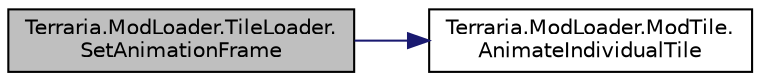 digraph "Terraria.ModLoader.TileLoader.SetAnimationFrame"
{
  edge [fontname="Helvetica",fontsize="10",labelfontname="Helvetica",labelfontsize="10"];
  node [fontname="Helvetica",fontsize="10",shape=record];
  rankdir="LR";
  Node161 [label="Terraria.ModLoader.TileLoader.\lSetAnimationFrame",height=0.2,width=0.4,color="black", fillcolor="grey75", style="filled", fontcolor="black"];
  Node161 -> Node162 [color="midnightblue",fontsize="10",style="solid",fontname="Helvetica"];
  Node162 [label="Terraria.ModLoader.ModTile.\lAnimateIndividualTile",height=0.2,width=0.4,color="black", fillcolor="white", style="filled",URL="$class_terraria_1_1_mod_loader_1_1_mod_tile.html#a46dd9ce911663e3e5075cfe6e5543735",tooltip="Animates an individual tile. i and j are the coordinates of the Tile in question. frameXOffset and fr..."];
}
